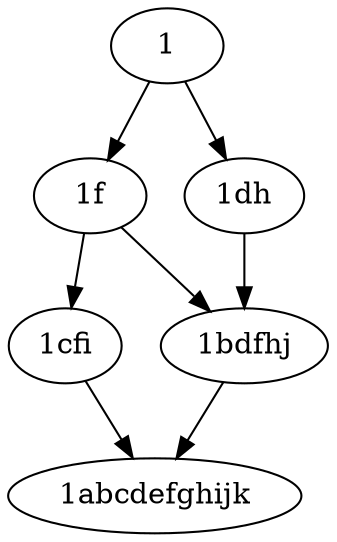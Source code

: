 digraph G{
	"1" -> "1f"
	"1" -> "1dh"
	"1f" -> "1cfi"
	"1f" -> "1bdfhj"
	"1dh" -> "1bdfhj"
	"1cfi" -> "1abcdefghijk"
	"1bdfhj" -> "1abcdefghijk"
}